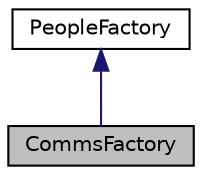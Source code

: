 digraph "CommsFactory"
{
  edge [fontname="Helvetica",fontsize="10",labelfontname="Helvetica",labelfontsize="10"];
  node [fontname="Helvetica",fontsize="10",shape=record];
  Node2 [label="CommsFactory",height=0.2,width=0.4,color="black", fillcolor="grey75", style="filled", fontcolor="black"];
  Node3 -> Node2 [dir="back",color="midnightblue",fontsize="10",style="solid"];
  Node3 [label="PeopleFactory",height=0.2,width=0.4,color="black", fillcolor="white", style="filled",URL="$classPeopleFactory.html",tooltip="People Factory class. "];
}
